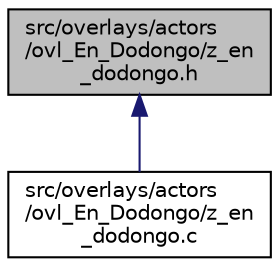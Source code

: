 digraph "src/overlays/actors/ovl_En_Dodongo/z_en_dodongo.h"
{
 // LATEX_PDF_SIZE
  edge [fontname="Helvetica",fontsize="10",labelfontname="Helvetica",labelfontsize="10"];
  node [fontname="Helvetica",fontsize="10",shape=record];
  Node1 [label="src/overlays/actors\l/ovl_En_Dodongo/z_en\l_dodongo.h",height=0.2,width=0.4,color="black", fillcolor="grey75", style="filled", fontcolor="black",tooltip=" "];
  Node1 -> Node2 [dir="back",color="midnightblue",fontsize="10",style="solid",fontname="Helvetica"];
  Node2 [label="src/overlays/actors\l/ovl_En_Dodongo/z_en\l_dodongo.c",height=0.2,width=0.4,color="black", fillcolor="white", style="filled",URL="$d3/dab/z__en__dodongo_8c.html",tooltip=" "];
}
